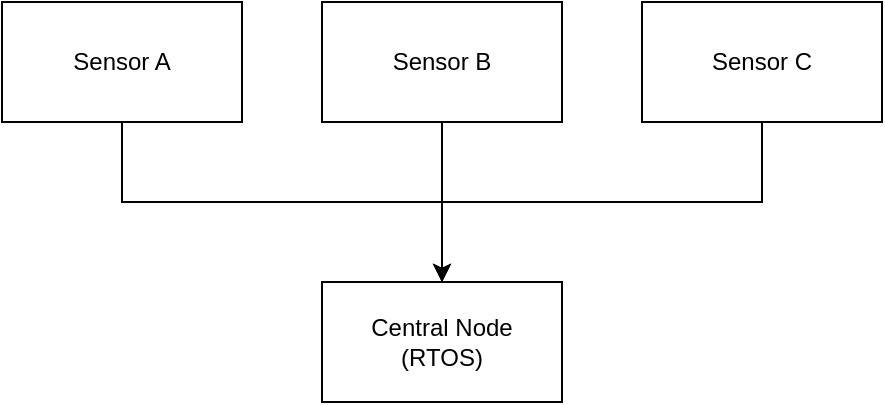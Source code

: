 <mxfile version="26.0.16">
  <diagram name="Page-1" id="J_N1KvfKl9B_aS4VhPaG">
    <mxGraphModel dx="1077" dy="716" grid="1" gridSize="10" guides="1" tooltips="1" connect="1" arrows="1" fold="1" page="1" pageScale="1" pageWidth="1100" pageHeight="850" math="0" shadow="0">
      <root>
        <mxCell id="0" />
        <mxCell id="1" parent="0" />
        <mxCell id="1LjZtNd5YK8iDAqkfAm8-1" value="Central Node&lt;div&gt;(RTOS)&lt;/div&gt;" style="rounded=0;whiteSpace=wrap;html=1;" vertex="1" parent="1">
          <mxGeometry x="490" y="480" width="120" height="60" as="geometry" />
        </mxCell>
        <mxCell id="1LjZtNd5YK8iDAqkfAm8-8" style="edgeStyle=orthogonalEdgeStyle;rounded=0;orthogonalLoop=1;jettySize=auto;html=1;entryX=0.5;entryY=0;entryDx=0;entryDy=0;" edge="1" parent="1" source="1LjZtNd5YK8iDAqkfAm8-2" target="1LjZtNd5YK8iDAqkfAm8-1">
          <mxGeometry relative="1" as="geometry" />
        </mxCell>
        <mxCell id="1LjZtNd5YK8iDAqkfAm8-2" value="Sensor B" style="rounded=0;whiteSpace=wrap;html=1;" vertex="1" parent="1">
          <mxGeometry x="490" y="340" width="120" height="60" as="geometry" />
        </mxCell>
        <mxCell id="1LjZtNd5YK8iDAqkfAm8-10" style="edgeStyle=orthogonalEdgeStyle;rounded=0;orthogonalLoop=1;jettySize=auto;html=1;entryX=0.5;entryY=0;entryDx=0;entryDy=0;" edge="1" parent="1" source="1LjZtNd5YK8iDAqkfAm8-4" target="1LjZtNd5YK8iDAqkfAm8-1">
          <mxGeometry relative="1" as="geometry">
            <Array as="points">
              <mxPoint x="390" y="440" />
              <mxPoint x="550" y="440" />
            </Array>
          </mxGeometry>
        </mxCell>
        <mxCell id="1LjZtNd5YK8iDAqkfAm8-4" value="Sensor A" style="rounded=0;whiteSpace=wrap;html=1;" vertex="1" parent="1">
          <mxGeometry x="330" y="340" width="120" height="60" as="geometry" />
        </mxCell>
        <mxCell id="1LjZtNd5YK8iDAqkfAm8-9" style="edgeStyle=orthogonalEdgeStyle;rounded=0;orthogonalLoop=1;jettySize=auto;html=1;entryX=0.5;entryY=0;entryDx=0;entryDy=0;" edge="1" parent="1" source="1LjZtNd5YK8iDAqkfAm8-5" target="1LjZtNd5YK8iDAqkfAm8-1">
          <mxGeometry relative="1" as="geometry">
            <Array as="points">
              <mxPoint x="710" y="440" />
              <mxPoint x="550" y="440" />
            </Array>
          </mxGeometry>
        </mxCell>
        <mxCell id="1LjZtNd5YK8iDAqkfAm8-5" value="Sensor C" style="rounded=0;whiteSpace=wrap;html=1;" vertex="1" parent="1">
          <mxGeometry x="650" y="340" width="120" height="60" as="geometry" />
        </mxCell>
      </root>
    </mxGraphModel>
  </diagram>
</mxfile>
